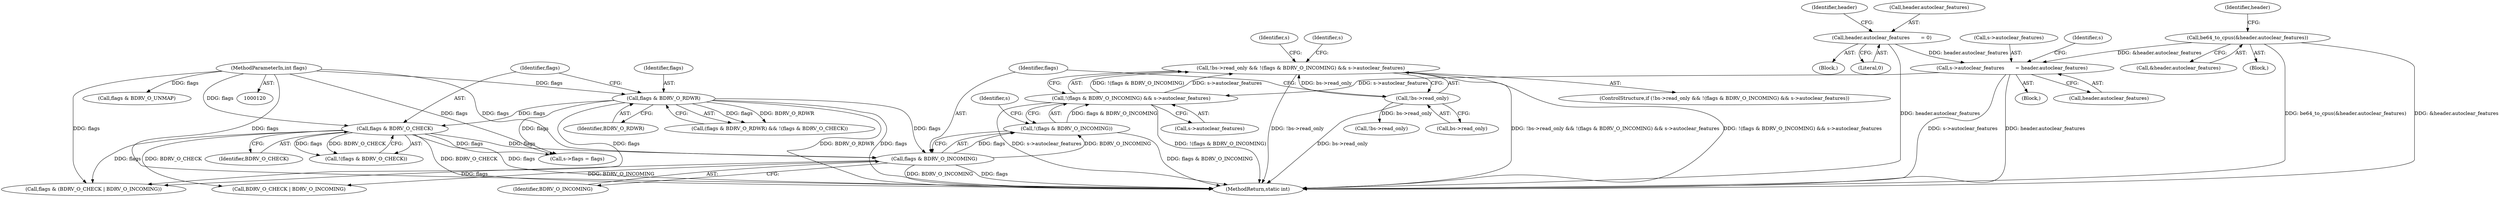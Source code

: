 digraph "0_qemu_6a83f8b5bec6f59e56cc49bd49e4c3f8f805d56f_0@API" {
"1001154" [label="(Call,!bs->read_only && !(flags & BDRV_O_INCOMING) && s->autoclear_features)"];
"1001155" [label="(Call,!bs->read_only)"];
"1001159" [label="(Call,!(flags & BDRV_O_INCOMING) && s->autoclear_features)"];
"1001160" [label="(Call,!(flags & BDRV_O_INCOMING))"];
"1001161" [label="(Call,flags & BDRV_O_INCOMING)"];
"1000123" [label="(MethodParameterIn,int flags)"];
"1000580" [label="(Call,flags & BDRV_O_RDWR)"];
"1000584" [label="(Call,flags & BDRV_O_CHECK)"];
"1000528" [label="(Call,s->autoclear_features       = header.autoclear_features)"];
"1000353" [label="(Call,header.autoclear_features       = 0)"];
"1000380" [label="(Call,be64_to_cpus(&header.autoclear_features))"];
"1000353" [label="(Call,header.autoclear_features       = 0)"];
"1000388" [label="(Identifier,header)"];
"1001164" [label="(Call,s->autoclear_features)"];
"1000584" [label="(Call,flags & BDRV_O_CHECK)"];
"1000529" [label="(Call,s->autoclear_features)"];
"1000369" [label="(Block,)"];
"1000586" [label="(Identifier,BDRV_O_CHECK)"];
"1001163" [label="(Identifier,BDRV_O_INCOMING)"];
"1001196" [label="(Call,flags & (BDRV_O_CHECK | BDRV_O_INCOMING))"];
"1000581" [label="(Identifier,flags)"];
"1000585" [label="(Identifier,flags)"];
"1001191" [label="(Identifier,s)"];
"1000538" [label="(Identifier,s)"];
"1000381" [label="(Call,&header.autoclear_features)"];
"1000532" [label="(Call,header.autoclear_features)"];
"1000580" [label="(Call,flags & BDRV_O_RDWR)"];
"1001293" [label="(Call,flags & BDRV_O_UNMAP)"];
"1001202" [label="(Call,!bs->read_only)"];
"1001159" [label="(Call,!(flags & BDRV_O_INCOMING) && s->autoclear_features)"];
"1001482" [label="(MethodReturn,static int)"];
"1001162" [label="(Identifier,flags)"];
"1000125" [label="(Block,)"];
"1001198" [label="(Call,BDRV_O_CHECK | BDRV_O_INCOMING)"];
"1001153" [label="(ControlStructure,if (!bs->read_only && !(flags & BDRV_O_INCOMING) && s->autoclear_features))"];
"1001170" [label="(Identifier,s)"];
"1001156" [label="(Call,bs->read_only)"];
"1000583" [label="(Call,!(flags & BDRV_O_CHECK))"];
"1000380" [label="(Call,be64_to_cpus(&header.autoclear_features))"];
"1001160" [label="(Call,!(flags & BDRV_O_INCOMING))"];
"1000528" [label="(Call,s->autoclear_features       = header.autoclear_features)"];
"1000582" [label="(Identifier,BDRV_O_RDWR)"];
"1000123" [label="(MethodParameterIn,int flags)"];
"1000579" [label="(Call,(flags & BDRV_O_RDWR) && !(flags & BDRV_O_CHECK))"];
"1001011" [label="(Call,s->flags = flags)"];
"1000354" [label="(Call,header.autoclear_features)"];
"1000342" [label="(Block,)"];
"1001154" [label="(Call,!bs->read_only && !(flags & BDRV_O_INCOMING) && s->autoclear_features)"];
"1001161" [label="(Call,flags & BDRV_O_INCOMING)"];
"1001165" [label="(Identifier,s)"];
"1000360" [label="(Identifier,header)"];
"1001155" [label="(Call,!bs->read_only)"];
"1000357" [label="(Literal,0)"];
"1001154" -> "1001153"  [label="AST: "];
"1001154" -> "1001155"  [label="CFG: "];
"1001154" -> "1001159"  [label="CFG: "];
"1001155" -> "1001154"  [label="AST: "];
"1001159" -> "1001154"  [label="AST: "];
"1001170" -> "1001154"  [label="CFG: "];
"1001191" -> "1001154"  [label="CFG: "];
"1001154" -> "1001482"  [label="DDG: !bs->read_only"];
"1001154" -> "1001482"  [label="DDG: !bs->read_only && !(flags & BDRV_O_INCOMING) && s->autoclear_features"];
"1001154" -> "1001482"  [label="DDG: !(flags & BDRV_O_INCOMING) && s->autoclear_features"];
"1001155" -> "1001154"  [label="DDG: bs->read_only"];
"1001159" -> "1001154"  [label="DDG: !(flags & BDRV_O_INCOMING)"];
"1001159" -> "1001154"  [label="DDG: s->autoclear_features"];
"1001155" -> "1001156"  [label="CFG: "];
"1001156" -> "1001155"  [label="AST: "];
"1001162" -> "1001155"  [label="CFG: "];
"1001155" -> "1001482"  [label="DDG: bs->read_only"];
"1001155" -> "1001202"  [label="DDG: bs->read_only"];
"1001159" -> "1001160"  [label="CFG: "];
"1001159" -> "1001164"  [label="CFG: "];
"1001160" -> "1001159"  [label="AST: "];
"1001164" -> "1001159"  [label="AST: "];
"1001159" -> "1001482"  [label="DDG: s->autoclear_features"];
"1001159" -> "1001482"  [label="DDG: !(flags & BDRV_O_INCOMING)"];
"1001160" -> "1001159"  [label="DDG: flags & BDRV_O_INCOMING"];
"1000528" -> "1001159"  [label="DDG: s->autoclear_features"];
"1001160" -> "1001161"  [label="CFG: "];
"1001161" -> "1001160"  [label="AST: "];
"1001165" -> "1001160"  [label="CFG: "];
"1001160" -> "1001482"  [label="DDG: flags & BDRV_O_INCOMING"];
"1001161" -> "1001160"  [label="DDG: flags"];
"1001161" -> "1001160"  [label="DDG: BDRV_O_INCOMING"];
"1001161" -> "1001163"  [label="CFG: "];
"1001162" -> "1001161"  [label="AST: "];
"1001163" -> "1001161"  [label="AST: "];
"1001161" -> "1001482"  [label="DDG: BDRV_O_INCOMING"];
"1001161" -> "1001482"  [label="DDG: flags"];
"1000123" -> "1001161"  [label="DDG: flags"];
"1000580" -> "1001161"  [label="DDG: flags"];
"1000584" -> "1001161"  [label="DDG: flags"];
"1001161" -> "1001196"  [label="DDG: flags"];
"1001161" -> "1001198"  [label="DDG: BDRV_O_INCOMING"];
"1000123" -> "1000120"  [label="AST: "];
"1000123" -> "1001482"  [label="DDG: flags"];
"1000123" -> "1000580"  [label="DDG: flags"];
"1000123" -> "1000584"  [label="DDG: flags"];
"1000123" -> "1001011"  [label="DDG: flags"];
"1000123" -> "1001196"  [label="DDG: flags"];
"1000123" -> "1001293"  [label="DDG: flags"];
"1000580" -> "1000579"  [label="AST: "];
"1000580" -> "1000582"  [label="CFG: "];
"1000581" -> "1000580"  [label="AST: "];
"1000582" -> "1000580"  [label="AST: "];
"1000585" -> "1000580"  [label="CFG: "];
"1000579" -> "1000580"  [label="CFG: "];
"1000580" -> "1001482"  [label="DDG: BDRV_O_RDWR"];
"1000580" -> "1001482"  [label="DDG: flags"];
"1000580" -> "1000579"  [label="DDG: flags"];
"1000580" -> "1000579"  [label="DDG: BDRV_O_RDWR"];
"1000580" -> "1000584"  [label="DDG: flags"];
"1000580" -> "1001011"  [label="DDG: flags"];
"1000580" -> "1001196"  [label="DDG: flags"];
"1000584" -> "1000583"  [label="AST: "];
"1000584" -> "1000586"  [label="CFG: "];
"1000585" -> "1000584"  [label="AST: "];
"1000586" -> "1000584"  [label="AST: "];
"1000583" -> "1000584"  [label="CFG: "];
"1000584" -> "1001482"  [label="DDG: BDRV_O_CHECK"];
"1000584" -> "1001482"  [label="DDG: flags"];
"1000584" -> "1000583"  [label="DDG: flags"];
"1000584" -> "1000583"  [label="DDG: BDRV_O_CHECK"];
"1000584" -> "1001011"  [label="DDG: flags"];
"1000584" -> "1001196"  [label="DDG: flags"];
"1000584" -> "1001198"  [label="DDG: BDRV_O_CHECK"];
"1000528" -> "1000125"  [label="AST: "];
"1000528" -> "1000532"  [label="CFG: "];
"1000529" -> "1000528"  [label="AST: "];
"1000532" -> "1000528"  [label="AST: "];
"1000538" -> "1000528"  [label="CFG: "];
"1000528" -> "1001482"  [label="DDG: s->autoclear_features"];
"1000528" -> "1001482"  [label="DDG: header.autoclear_features"];
"1000353" -> "1000528"  [label="DDG: header.autoclear_features"];
"1000380" -> "1000528"  [label="DDG: &header.autoclear_features"];
"1000353" -> "1000342"  [label="AST: "];
"1000353" -> "1000357"  [label="CFG: "];
"1000354" -> "1000353"  [label="AST: "];
"1000357" -> "1000353"  [label="AST: "];
"1000360" -> "1000353"  [label="CFG: "];
"1000353" -> "1001482"  [label="DDG: header.autoclear_features"];
"1000380" -> "1000369"  [label="AST: "];
"1000380" -> "1000381"  [label="CFG: "];
"1000381" -> "1000380"  [label="AST: "];
"1000388" -> "1000380"  [label="CFG: "];
"1000380" -> "1001482"  [label="DDG: be64_to_cpus(&header.autoclear_features)"];
"1000380" -> "1001482"  [label="DDG: &header.autoclear_features"];
}
